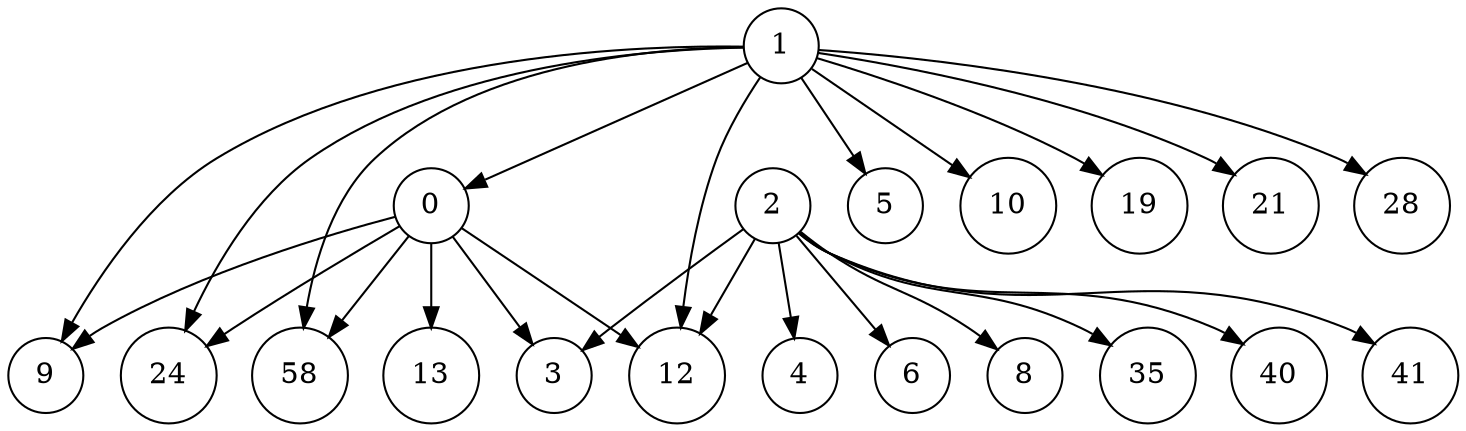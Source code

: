 digraph {
    graph [
           // dim=3;
           // model="subset";
           overlap=false;
           splines=true;
           K=32;
           repulsiveforce=100;
    ];
    node [
          shape=circle;
    ];
	0 [label=0]
	0 -> 3
	0 -> 9
	0 -> 12
	0 -> 13
	0 -> 24
	0 -> 58
	1 [label=1]
	1 -> 0
	1 -> 5
	1 -> 9
	1 -> 10
	1 -> 12
	1 -> 19
	1 -> 21
	1 -> 24
	1 -> 28
	1 -> 58
	2 [label=2]
	2 -> 3
	2 -> 4
	2 -> 6
	2 -> 8
	2 -> 12
	2 -> 35
	2 -> 40
	2 -> 41
}
